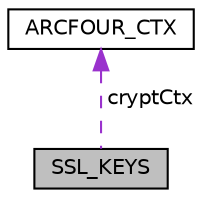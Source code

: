 digraph "SSL_KEYS"
{
  edge [fontname="Helvetica",fontsize="10",labelfontname="Helvetica",labelfontsize="10"];
  node [fontname="Helvetica",fontsize="10",shape=record];
  Node1 [label="SSL_KEYS",height=0.2,width=0.4,color="black", fillcolor="grey75", style="filled", fontcolor="black"];
  Node2 -> Node1 [dir="back",color="darkorchid3",fontsize="10",style="dashed",label=" cryptCtx" ,fontname="Helvetica"];
  Node2 [label="ARCFOUR_CTX",height=0.2,width=0.4,color="black", fillcolor="white", style="filled",URL="$struct_a_r_c_f_o_u_r___c_t_x.html"];
}
